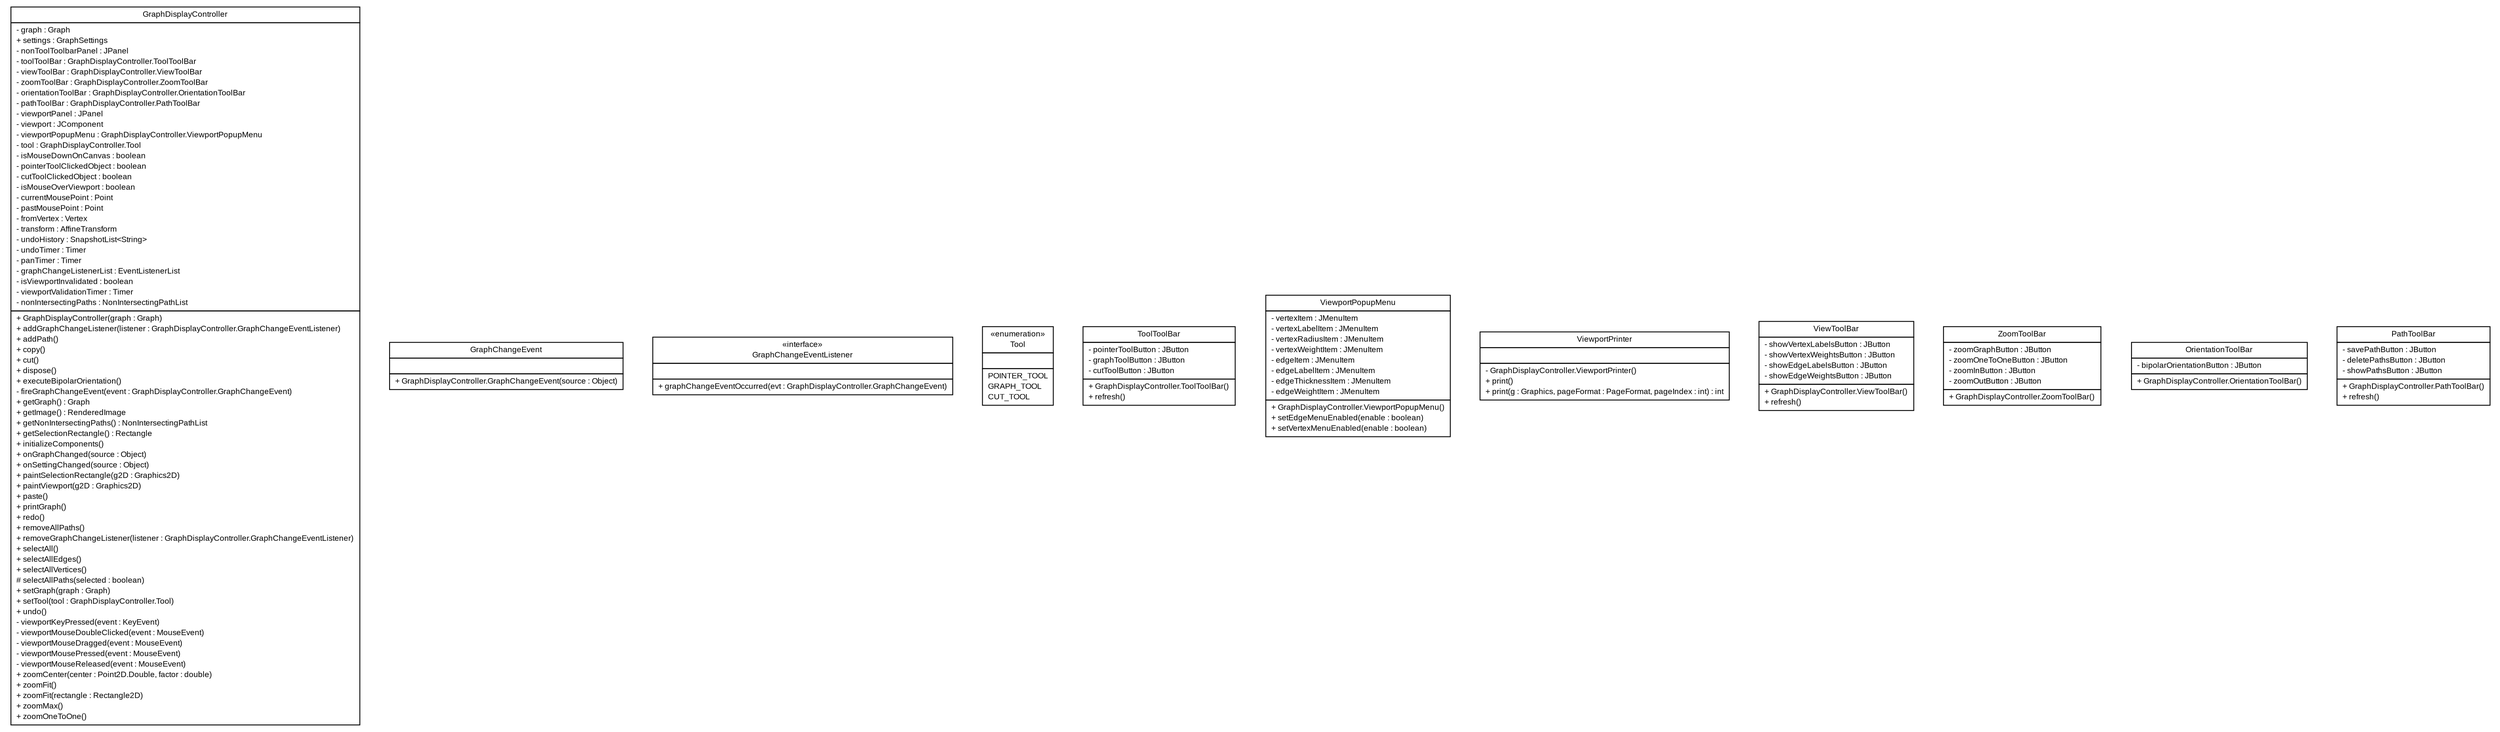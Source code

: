 #!/usr/local/bin/dot
#
# Class diagram 
# Generated by UMLGraph version R5_6 (http://www.umlgraph.org/)
#

digraph G {
	edge [fontname="arial",fontsize=10,labelfontname="arial",labelfontsize=10];
	node [fontname="arial",fontsize=10,shape=plaintext];
	nodesep=0.25;
	ranksep=0.5;
	// pfc.controllers.GraphDisplayController
	c125 [label=<<table title="pfc.controllers.GraphDisplayController" border="0" cellborder="1" cellspacing="0" cellpadding="2" port="p" href="./GraphDisplayController.html">
		<tr><td><table border="0" cellspacing="0" cellpadding="1">
<tr><td align="center" balign="center"> GraphDisplayController </td></tr>
		</table></td></tr>
		<tr><td><table border="0" cellspacing="0" cellpadding="1">
<tr><td align="left" balign="left"> - graph : Graph </td></tr>
<tr><td align="left" balign="left"> + settings : GraphSettings </td></tr>
<tr><td align="left" balign="left"> - nonToolToolbarPanel : JPanel </td></tr>
<tr><td align="left" balign="left"> - toolToolBar : GraphDisplayController.ToolToolBar </td></tr>
<tr><td align="left" balign="left"> - viewToolBar : GraphDisplayController.ViewToolBar </td></tr>
<tr><td align="left" balign="left"> - zoomToolBar : GraphDisplayController.ZoomToolBar </td></tr>
<tr><td align="left" balign="left"> - orientationToolBar : GraphDisplayController.OrientationToolBar </td></tr>
<tr><td align="left" balign="left"> - pathToolBar : GraphDisplayController.PathToolBar </td></tr>
<tr><td align="left" balign="left"> - viewportPanel : JPanel </td></tr>
<tr><td align="left" balign="left"> - viewport : JComponent </td></tr>
<tr><td align="left" balign="left"> - viewportPopupMenu : GraphDisplayController.ViewportPopupMenu </td></tr>
<tr><td align="left" balign="left"> - tool : GraphDisplayController.Tool </td></tr>
<tr><td align="left" balign="left"> - isMouseDownOnCanvas : boolean </td></tr>
<tr><td align="left" balign="left"> - pointerToolClickedObject : boolean </td></tr>
<tr><td align="left" balign="left"> - cutToolClickedObject : boolean </td></tr>
<tr><td align="left" balign="left"> - isMouseOverViewport : boolean </td></tr>
<tr><td align="left" balign="left"> - currentMousePoint : Point </td></tr>
<tr><td align="left" balign="left"> - pastMousePoint : Point </td></tr>
<tr><td align="left" balign="left"> - fromVertex : Vertex </td></tr>
<tr><td align="left" balign="left"> - transform : AffineTransform </td></tr>
<tr><td align="left" balign="left"> - undoHistory : SnapshotList&lt;String&gt; </td></tr>
<tr><td align="left" balign="left"> - undoTimer : Timer </td></tr>
<tr><td align="left" balign="left"> - panTimer : Timer </td></tr>
<tr><td align="left" balign="left"> - graphChangeListenerList : EventListenerList </td></tr>
<tr><td align="left" balign="left"> - isViewportInvalidated : boolean </td></tr>
<tr><td align="left" balign="left"> - viewportValidationTimer : Timer </td></tr>
<tr><td align="left" balign="left"> - nonIntersectingPaths : NonIntersectingPathList </td></tr>
		</table></td></tr>
		<tr><td><table border="0" cellspacing="0" cellpadding="1">
<tr><td align="left" balign="left"> + GraphDisplayController(graph : Graph) </td></tr>
<tr><td align="left" balign="left"> + addGraphChangeListener(listener : GraphDisplayController.GraphChangeEventListener) </td></tr>
<tr><td align="left" balign="left"> + addPath() </td></tr>
<tr><td align="left" balign="left"> + copy() </td></tr>
<tr><td align="left" balign="left"> + cut() </td></tr>
<tr><td align="left" balign="left"> + dispose() </td></tr>
<tr><td align="left" balign="left"> + executeBipolarOrientation() </td></tr>
<tr><td align="left" balign="left"> - fireGraphChangeEvent(event : GraphDisplayController.GraphChangeEvent) </td></tr>
<tr><td align="left" balign="left"> + getGraph() : Graph </td></tr>
<tr><td align="left" balign="left"> + getImage() : RenderedImage </td></tr>
<tr><td align="left" balign="left"> + getNonIntersectingPaths() : NonIntersectingPathList </td></tr>
<tr><td align="left" balign="left"> + getSelectionRectangle() : Rectangle </td></tr>
<tr><td align="left" balign="left"> + initializeComponents() </td></tr>
<tr><td align="left" balign="left"> + onGraphChanged(source : Object) </td></tr>
<tr><td align="left" balign="left"> + onSettingChanged(source : Object) </td></tr>
<tr><td align="left" balign="left"> + paintSelectionRectangle(g2D : Graphics2D) </td></tr>
<tr><td align="left" balign="left"> + paintViewport(g2D : Graphics2D) </td></tr>
<tr><td align="left" balign="left"> + paste() </td></tr>
<tr><td align="left" balign="left"> + printGraph() </td></tr>
<tr><td align="left" balign="left"> + redo() </td></tr>
<tr><td align="left" balign="left"> + removeAllPaths() </td></tr>
<tr><td align="left" balign="left"> + removeGraphChangeListener(listener : GraphDisplayController.GraphChangeEventListener) </td></tr>
<tr><td align="left" balign="left"> + selectAll() </td></tr>
<tr><td align="left" balign="left"> + selectAllEdges() </td></tr>
<tr><td align="left" balign="left"> + selectAllVertices() </td></tr>
<tr><td align="left" balign="left"> # selectAllPaths(selected : boolean) </td></tr>
<tr><td align="left" balign="left"> + setGraph(graph : Graph) </td></tr>
<tr><td align="left" balign="left"> + setTool(tool : GraphDisplayController.Tool) </td></tr>
<tr><td align="left" balign="left"> + undo() </td></tr>
<tr><td align="left" balign="left"> - viewportKeyPressed(event : KeyEvent) </td></tr>
<tr><td align="left" balign="left"> - viewportMouseDoubleClicked(event : MouseEvent) </td></tr>
<tr><td align="left" balign="left"> - viewportMouseDragged(event : MouseEvent) </td></tr>
<tr><td align="left" balign="left"> - viewportMousePressed(event : MouseEvent) </td></tr>
<tr><td align="left" balign="left"> - viewportMouseReleased(event : MouseEvent) </td></tr>
<tr><td align="left" balign="left"> + zoomCenter(center : Point2D.Double, factor : double) </td></tr>
<tr><td align="left" balign="left"> + zoomFit() </td></tr>
<tr><td align="left" balign="left"> + zoomFit(rectangle : Rectangle2D) </td></tr>
<tr><td align="left" balign="left"> + zoomMax() </td></tr>
<tr><td align="left" balign="left"> + zoomOneToOne() </td></tr>
		</table></td></tr>
		</table>>, URL="./GraphDisplayController.html", fontname="arial", fontcolor="black", fontsize=9.0];
	// pfc.controllers.GraphDisplayController.GraphChangeEvent
	c126 [label=<<table title="pfc.controllers.GraphDisplayController.GraphChangeEvent" border="0" cellborder="1" cellspacing="0" cellpadding="2" port="p" href="./GraphDisplayController.GraphChangeEvent.html">
		<tr><td><table border="0" cellspacing="0" cellpadding="1">
<tr><td align="center" balign="center"> GraphChangeEvent </td></tr>
		</table></td></tr>
		<tr><td><table border="0" cellspacing="0" cellpadding="1">
<tr><td align="left" balign="left">  </td></tr>
		</table></td></tr>
		<tr><td><table border="0" cellspacing="0" cellpadding="1">
<tr><td align="left" balign="left"> + GraphDisplayController.GraphChangeEvent(source : Object) </td></tr>
		</table></td></tr>
		</table>>, URL="./GraphDisplayController.GraphChangeEvent.html", fontname="arial", fontcolor="black", fontsize=9.0];
	// pfc.controllers.GraphDisplayController.GraphChangeEventListener
	c127 [label=<<table title="pfc.controllers.GraphDisplayController.GraphChangeEventListener" border="0" cellborder="1" cellspacing="0" cellpadding="2" port="p" href="./GraphDisplayController.GraphChangeEventListener.html">
		<tr><td><table border="0" cellspacing="0" cellpadding="1">
<tr><td align="center" balign="center"> &#171;interface&#187; </td></tr>
<tr><td align="center" balign="center"> GraphChangeEventListener </td></tr>
		</table></td></tr>
		<tr><td><table border="0" cellspacing="0" cellpadding="1">
<tr><td align="left" balign="left">  </td></tr>
		</table></td></tr>
		<tr><td><table border="0" cellspacing="0" cellpadding="1">
<tr><td align="left" balign="left"> + graphChangeEventOccurred(evt : GraphDisplayController.GraphChangeEvent) </td></tr>
		</table></td></tr>
		</table>>, URL="./GraphDisplayController.GraphChangeEventListener.html", fontname="arial", fontcolor="black", fontsize=9.0];
	// pfc.controllers.GraphDisplayController.Tool
	c128 [label=<<table title="pfc.controllers.GraphDisplayController.Tool" border="0" cellborder="1" cellspacing="0" cellpadding="2" port="p" href="./GraphDisplayController.Tool.html">
		<tr><td><table border="0" cellspacing="0" cellpadding="1">
<tr><td align="center" balign="center"> &#171;enumeration&#187; </td></tr>
<tr><td align="center" balign="center"> Tool </td></tr>
		</table></td></tr>
		<tr><td><table border="0" cellspacing="0" cellpadding="1">
<tr><td align="left" balign="left">  </td></tr>
		</table></td></tr>
		<tr><td><table border="0" cellspacing="0" cellpadding="1">
<tr><td align="left" balign="left"> POINTER_TOOL </td></tr>
<tr><td align="left" balign="left"> GRAPH_TOOL </td></tr>
<tr><td align="left" balign="left"> CUT_TOOL </td></tr>
		</table></td></tr>
		</table>>, URL="./GraphDisplayController.Tool.html", fontname="arial", fontcolor="black", fontsize=9.0];
	// pfc.controllers.GraphDisplayController.ToolToolBar
	c129 [label=<<table title="pfc.controllers.GraphDisplayController.ToolToolBar" border="0" cellborder="1" cellspacing="0" cellpadding="2" port="p" href="./GraphDisplayController.ToolToolBar.html">
		<tr><td><table border="0" cellspacing="0" cellpadding="1">
<tr><td align="center" balign="center"> ToolToolBar </td></tr>
		</table></td></tr>
		<tr><td><table border="0" cellspacing="0" cellpadding="1">
<tr><td align="left" balign="left"> - pointerToolButton : JButton </td></tr>
<tr><td align="left" balign="left"> - graphToolButton : JButton </td></tr>
<tr><td align="left" balign="left"> - cutToolButton : JButton </td></tr>
		</table></td></tr>
		<tr><td><table border="0" cellspacing="0" cellpadding="1">
<tr><td align="left" balign="left"> + GraphDisplayController.ToolToolBar() </td></tr>
<tr><td align="left" balign="left"> + refresh() </td></tr>
		</table></td></tr>
		</table>>, URL="./GraphDisplayController.ToolToolBar.html", fontname="arial", fontcolor="black", fontsize=9.0];
	// pfc.controllers.GraphDisplayController.ViewportPopupMenu
	c130 [label=<<table title="pfc.controllers.GraphDisplayController.ViewportPopupMenu" border="0" cellborder="1" cellspacing="0" cellpadding="2" port="p" href="./GraphDisplayController.ViewportPopupMenu.html">
		<tr><td><table border="0" cellspacing="0" cellpadding="1">
<tr><td align="center" balign="center"> ViewportPopupMenu </td></tr>
		</table></td></tr>
		<tr><td><table border="0" cellspacing="0" cellpadding="1">
<tr><td align="left" balign="left"> - vertexItem : JMenuItem </td></tr>
<tr><td align="left" balign="left"> - vertexLabelItem : JMenuItem </td></tr>
<tr><td align="left" balign="left"> - vertexRadiusItem : JMenuItem </td></tr>
<tr><td align="left" balign="left"> - vertexWeightItem : JMenuItem </td></tr>
<tr><td align="left" balign="left"> - edgeItem : JMenuItem </td></tr>
<tr><td align="left" balign="left"> - edgeLabelItem : JMenuItem </td></tr>
<tr><td align="left" balign="left"> - edgeThicknessItem : JMenuItem </td></tr>
<tr><td align="left" balign="left"> - edgeWeightItem : JMenuItem </td></tr>
		</table></td></tr>
		<tr><td><table border="0" cellspacing="0" cellpadding="1">
<tr><td align="left" balign="left"> + GraphDisplayController.ViewportPopupMenu() </td></tr>
<tr><td align="left" balign="left"> + setEdgeMenuEnabled(enable : boolean) </td></tr>
<tr><td align="left" balign="left"> + setVertexMenuEnabled(enable : boolean) </td></tr>
		</table></td></tr>
		</table>>, URL="./GraphDisplayController.ViewportPopupMenu.html", fontname="arial", fontcolor="black", fontsize=9.0];
	// pfc.controllers.GraphDisplayController.ViewportPrinter
	c131 [label=<<table title="pfc.controllers.GraphDisplayController.ViewportPrinter" border="0" cellborder="1" cellspacing="0" cellpadding="2" port="p" href="./GraphDisplayController.ViewportPrinter.html">
		<tr><td><table border="0" cellspacing="0" cellpadding="1">
<tr><td align="center" balign="center"> ViewportPrinter </td></tr>
		</table></td></tr>
		<tr><td><table border="0" cellspacing="0" cellpadding="1">
<tr><td align="left" balign="left">  </td></tr>
		</table></td></tr>
		<tr><td><table border="0" cellspacing="0" cellpadding="1">
<tr><td align="left" balign="left"> - GraphDisplayController.ViewportPrinter() </td></tr>
<tr><td align="left" balign="left"> + print() </td></tr>
<tr><td align="left" balign="left"> + print(g : Graphics, pageFormat : PageFormat, pageIndex : int) : int </td></tr>
		</table></td></tr>
		</table>>, URL="./GraphDisplayController.ViewportPrinter.html", fontname="arial", fontcolor="black", fontsize=9.0];
	// pfc.controllers.GraphDisplayController.ViewToolBar
	c132 [label=<<table title="pfc.controllers.GraphDisplayController.ViewToolBar" border="0" cellborder="1" cellspacing="0" cellpadding="2" port="p" href="./GraphDisplayController.ViewToolBar.html">
		<tr><td><table border="0" cellspacing="0" cellpadding="1">
<tr><td align="center" balign="center"> ViewToolBar </td></tr>
		</table></td></tr>
		<tr><td><table border="0" cellspacing="0" cellpadding="1">
<tr><td align="left" balign="left"> - showVertexLabelsButton : JButton </td></tr>
<tr><td align="left" balign="left"> - showVertexWeightsButton : JButton </td></tr>
<tr><td align="left" balign="left"> - showEdgeLabelsButton : JButton </td></tr>
<tr><td align="left" balign="left"> - showEdgeWeightsButton : JButton </td></tr>
		</table></td></tr>
		<tr><td><table border="0" cellspacing="0" cellpadding="1">
<tr><td align="left" balign="left"> + GraphDisplayController.ViewToolBar() </td></tr>
<tr><td align="left" balign="left"> + refresh() </td></tr>
		</table></td></tr>
		</table>>, URL="./GraphDisplayController.ViewToolBar.html", fontname="arial", fontcolor="black", fontsize=9.0];
	// pfc.controllers.GraphDisplayController.ZoomToolBar
	c133 [label=<<table title="pfc.controllers.GraphDisplayController.ZoomToolBar" border="0" cellborder="1" cellspacing="0" cellpadding="2" port="p" href="./GraphDisplayController.ZoomToolBar.html">
		<tr><td><table border="0" cellspacing="0" cellpadding="1">
<tr><td align="center" balign="center"> ZoomToolBar </td></tr>
		</table></td></tr>
		<tr><td><table border="0" cellspacing="0" cellpadding="1">
<tr><td align="left" balign="left"> - zoomGraphButton : JButton </td></tr>
<tr><td align="left" balign="left"> - zoomOneToOneButton : JButton </td></tr>
<tr><td align="left" balign="left"> - zoomInButton : JButton </td></tr>
<tr><td align="left" balign="left"> - zoomOutButton : JButton </td></tr>
		</table></td></tr>
		<tr><td><table border="0" cellspacing="0" cellpadding="1">
<tr><td align="left" balign="left"> + GraphDisplayController.ZoomToolBar() </td></tr>
		</table></td></tr>
		</table>>, URL="./GraphDisplayController.ZoomToolBar.html", fontname="arial", fontcolor="black", fontsize=9.0];
	// pfc.controllers.GraphDisplayController.OrientationToolBar
	c134 [label=<<table title="pfc.controllers.GraphDisplayController.OrientationToolBar" border="0" cellborder="1" cellspacing="0" cellpadding="2" port="p" href="./GraphDisplayController.OrientationToolBar.html">
		<tr><td><table border="0" cellspacing="0" cellpadding="1">
<tr><td align="center" balign="center"> OrientationToolBar </td></tr>
		</table></td></tr>
		<tr><td><table border="0" cellspacing="0" cellpadding="1">
<tr><td align="left" balign="left"> - bipolarOrientationButton : JButton </td></tr>
		</table></td></tr>
		<tr><td><table border="0" cellspacing="0" cellpadding="1">
<tr><td align="left" balign="left"> + GraphDisplayController.OrientationToolBar() </td></tr>
		</table></td></tr>
		</table>>, URL="./GraphDisplayController.OrientationToolBar.html", fontname="arial", fontcolor="black", fontsize=9.0];
	// pfc.controllers.GraphDisplayController.PathToolBar
	c135 [label=<<table title="pfc.controllers.GraphDisplayController.PathToolBar" border="0" cellborder="1" cellspacing="0" cellpadding="2" port="p" href="./GraphDisplayController.PathToolBar.html">
		<tr><td><table border="0" cellspacing="0" cellpadding="1">
<tr><td align="center" balign="center"> PathToolBar </td></tr>
		</table></td></tr>
		<tr><td><table border="0" cellspacing="0" cellpadding="1">
<tr><td align="left" balign="left"> - savePathButton : JButton </td></tr>
<tr><td align="left" balign="left"> - deletePathsButton : JButton </td></tr>
<tr><td align="left" balign="left"> - showPathsButton : JButton </td></tr>
		</table></td></tr>
		<tr><td><table border="0" cellspacing="0" cellpadding="1">
<tr><td align="left" balign="left"> + GraphDisplayController.PathToolBar() </td></tr>
<tr><td align="left" balign="left"> + refresh() </td></tr>
		</table></td></tr>
		</table>>, URL="./GraphDisplayController.PathToolBar.html", fontname="arial", fontcolor="black", fontsize=9.0];
}

